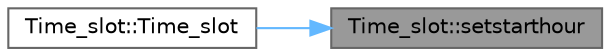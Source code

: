 digraph "Time_slot::setstarthour"
{
 // LATEX_PDF_SIZE
  bgcolor="transparent";
  edge [fontname=Helvetica,fontsize=10,labelfontname=Helvetica,labelfontsize=10];
  node [fontname=Helvetica,fontsize=10,shape=box,height=0.2,width=0.4];
  rankdir="RL";
  Node1 [label="Time_slot::setstarthour",height=0.2,width=0.4,color="gray40", fillcolor="grey60", style="filled", fontcolor="black",tooltip=" "];
  Node1 -> Node2 [dir="back",color="steelblue1",style="solid"];
  Node2 [label="Time_slot::Time_slot",height=0.2,width=0.4,color="grey40", fillcolor="white", style="filled",URL="$class_time__slot.html#a55610bf28249560f46d72f14a4caada0",tooltip=" "];
}
